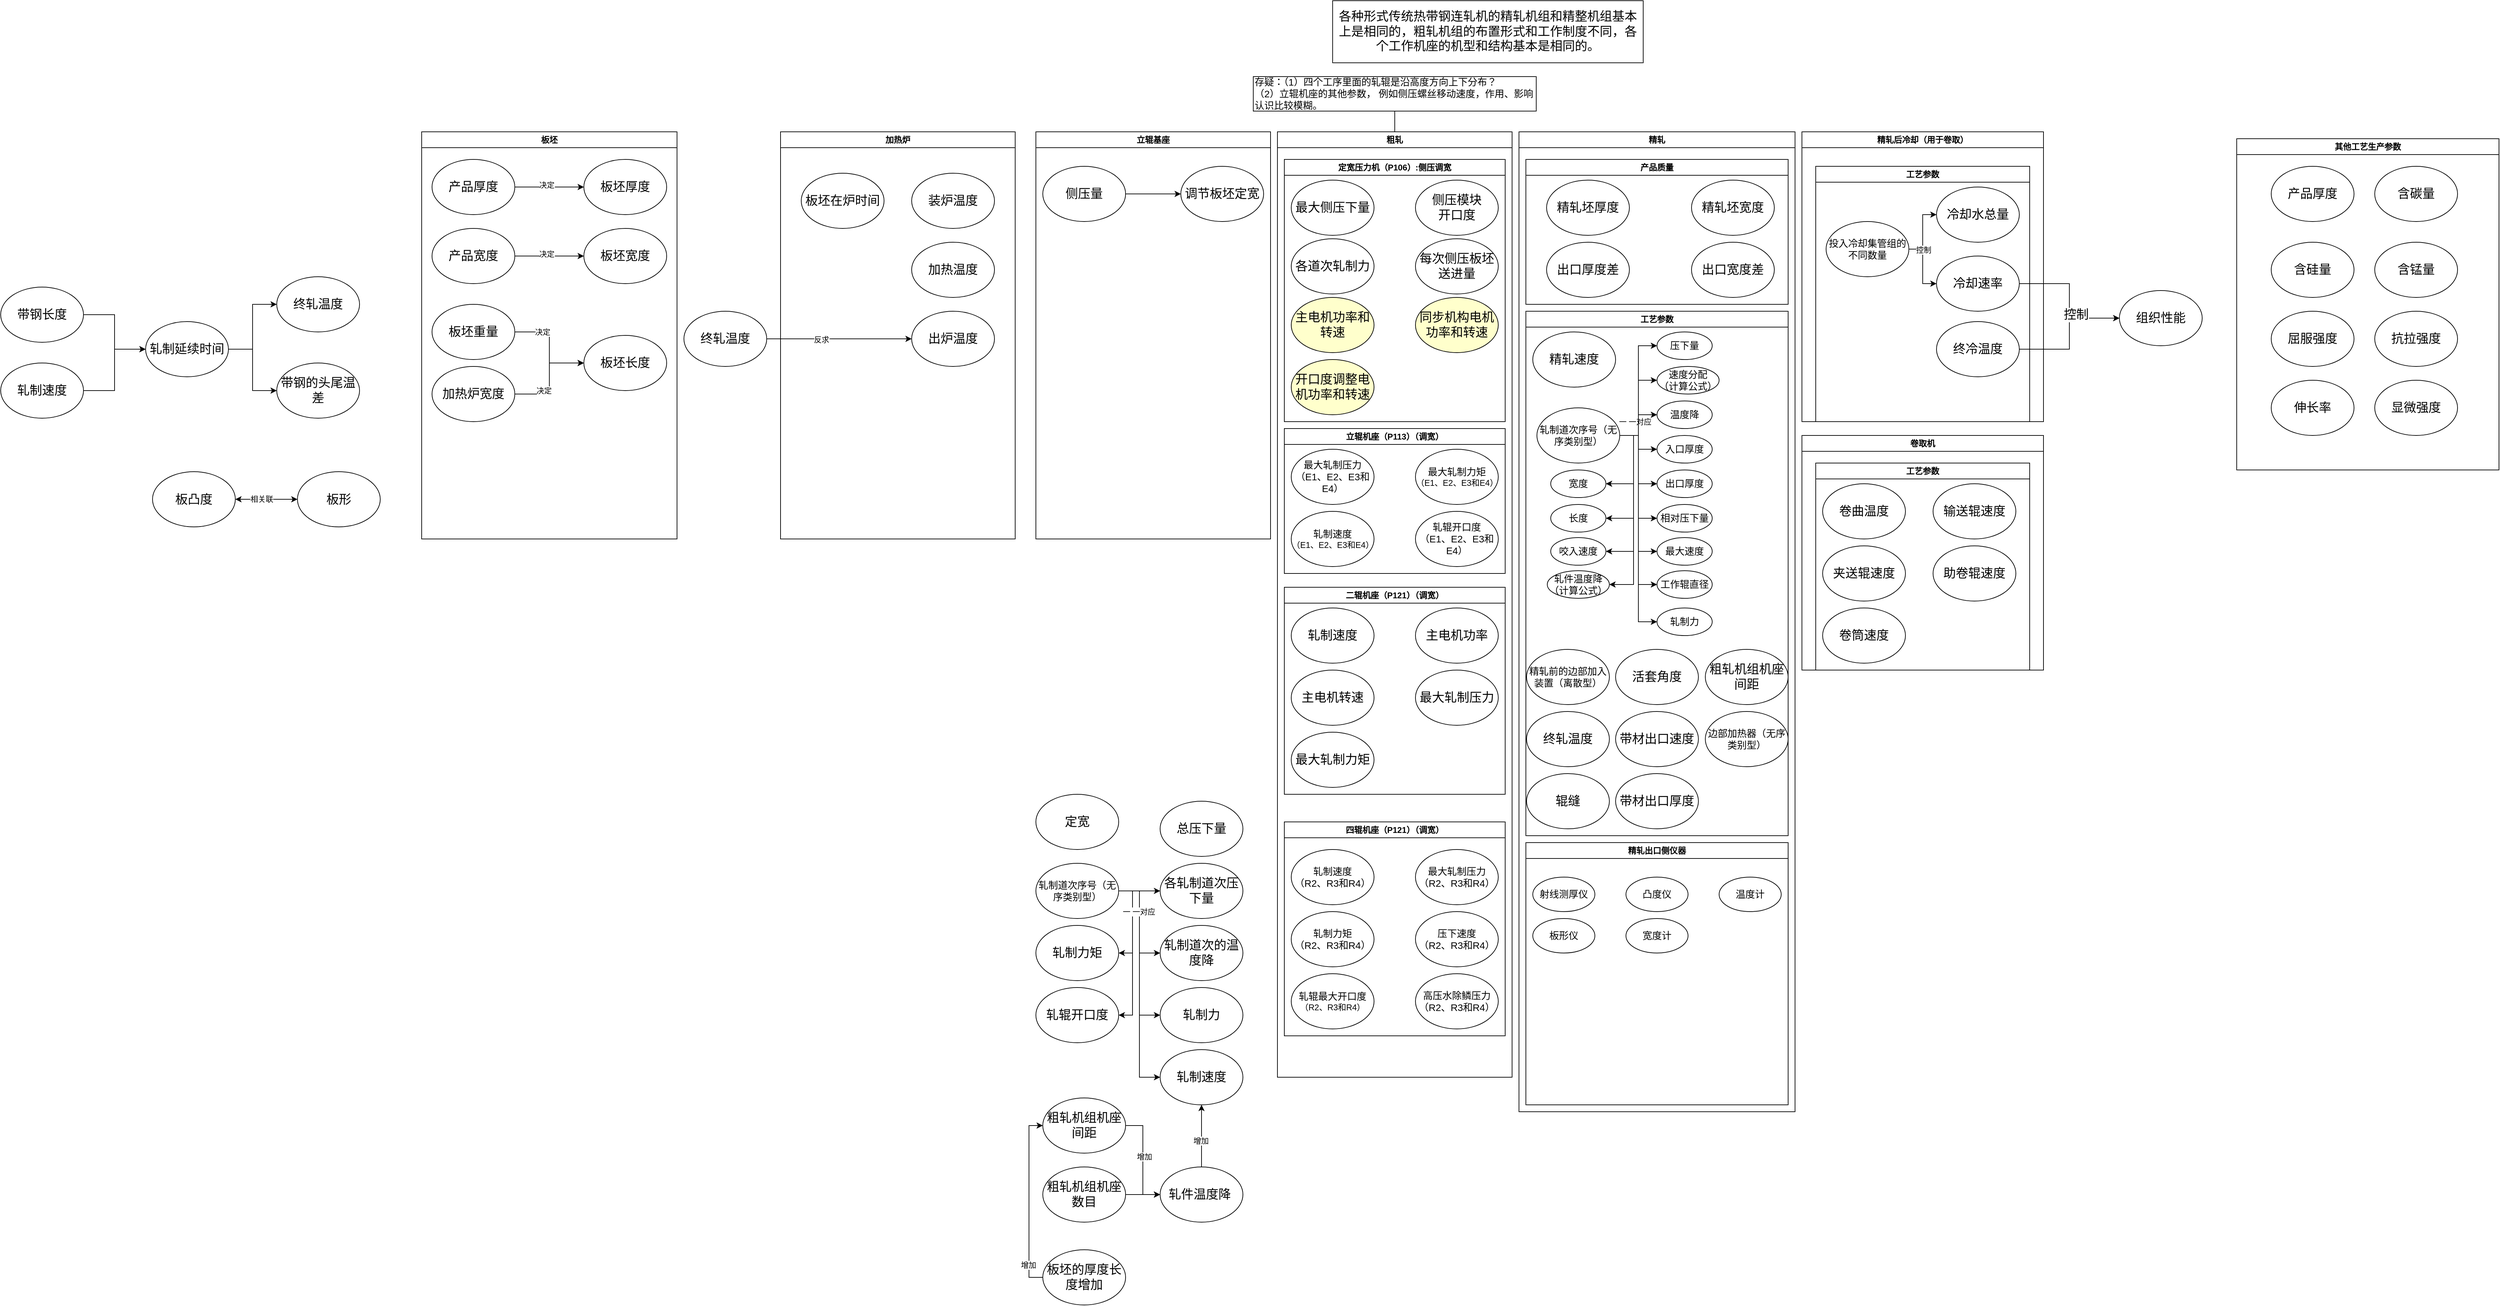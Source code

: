 <mxfile version="21.6.2" type="github">
  <diagram name="Page-1" id="42789a77-a242-8287-6e28-9cd8cfd52e62">
    <mxGraphModel dx="2150" dy="1399" grid="1" gridSize="10" guides="1" tooltips="1" connect="1" arrows="1" fold="1" page="1" pageScale="1" pageWidth="1100" pageHeight="850" background="none" math="0" shadow="0">
      <root>
        <mxCell id="0" />
        <mxCell id="1" parent="0" />
        <mxCell id="tU_RkVk5_5bCf6Fj4NFK-20" style="edgeStyle=orthogonalEdgeStyle;rounded=0;orthogonalLoop=1;jettySize=auto;html=1;exitX=1;exitY=0.5;exitDx=0;exitDy=0;entryX=0;entryY=0.5;entryDx=0;entryDy=0;" parent="1" source="tU_RkVk5_5bCf6Fj4NFK-8" target="tU_RkVk5_5bCf6Fj4NFK-10" edge="1">
          <mxGeometry relative="1" as="geometry" />
        </mxCell>
        <mxCell id="tU_RkVk5_5bCf6Fj4NFK-8" value="&lt;span style=&quot;font-size: 18px;&quot;&gt;带钢长度&lt;/span&gt;" style="ellipse;whiteSpace=wrap;html=1;" parent="1" vertex="1">
          <mxGeometry x="-800" y="335" width="120" height="80" as="geometry" />
        </mxCell>
        <mxCell id="tU_RkVk5_5bCf6Fj4NFK-21" style="edgeStyle=orthogonalEdgeStyle;rounded=0;orthogonalLoop=1;jettySize=auto;html=1;exitX=1;exitY=0.5;exitDx=0;exitDy=0;entryX=0;entryY=0.5;entryDx=0;entryDy=0;" parent="1" source="tU_RkVk5_5bCf6Fj4NFK-9" target="tU_RkVk5_5bCf6Fj4NFK-10" edge="1">
          <mxGeometry relative="1" as="geometry" />
        </mxCell>
        <mxCell id="tU_RkVk5_5bCf6Fj4NFK-9" value="&lt;span style=&quot;font-size: 18px;&quot;&gt;轧制速度&lt;/span&gt;" style="ellipse;whiteSpace=wrap;html=1;" parent="1" vertex="1">
          <mxGeometry x="-800" y="445" width="120" height="80" as="geometry" />
        </mxCell>
        <mxCell id="tU_RkVk5_5bCf6Fj4NFK-22" style="edgeStyle=orthogonalEdgeStyle;rounded=0;orthogonalLoop=1;jettySize=auto;html=1;exitX=1;exitY=0.5;exitDx=0;exitDy=0;entryX=0;entryY=0.5;entryDx=0;entryDy=0;" parent="1" source="tU_RkVk5_5bCf6Fj4NFK-10" target="tU_RkVk5_5bCf6Fj4NFK-12" edge="1">
          <mxGeometry relative="1" as="geometry" />
        </mxCell>
        <mxCell id="tU_RkVk5_5bCf6Fj4NFK-23" style="edgeStyle=orthogonalEdgeStyle;rounded=0;orthogonalLoop=1;jettySize=auto;html=1;exitX=1;exitY=0.5;exitDx=0;exitDy=0;entryX=0;entryY=0.5;entryDx=0;entryDy=0;" parent="1" source="tU_RkVk5_5bCf6Fj4NFK-10" target="tU_RkVk5_5bCf6Fj4NFK-11" edge="1">
          <mxGeometry relative="1" as="geometry" />
        </mxCell>
        <mxCell id="tU_RkVk5_5bCf6Fj4NFK-10" value="&lt;font style=&quot;font-size: 18px;&quot;&gt;轧制延续时间&lt;/font&gt;" style="ellipse;whiteSpace=wrap;html=1;" parent="1" vertex="1">
          <mxGeometry x="-590" y="385" width="120" height="80" as="geometry" />
        </mxCell>
        <mxCell id="tU_RkVk5_5bCf6Fj4NFK-11" value="&lt;font style=&quot;font-size: 18px;&quot;&gt;带钢的头尾温差&lt;/font&gt;" style="ellipse;whiteSpace=wrap;html=1;" parent="1" vertex="1">
          <mxGeometry x="-400" y="445" width="120" height="80" as="geometry" />
        </mxCell>
        <mxCell id="tU_RkVk5_5bCf6Fj4NFK-12" value="&lt;font style=&quot;font-size: 18px;&quot;&gt;终轧温度&lt;/font&gt;" style="ellipse;whiteSpace=wrap;html=1;" parent="1" vertex="1">
          <mxGeometry x="-400" y="320" width="120" height="80" as="geometry" />
        </mxCell>
        <mxCell id="tU_RkVk5_5bCf6Fj4NFK-19" value="加热炉" style="swimlane;whiteSpace=wrap;html=1;startSize=23;" parent="1" vertex="1">
          <mxGeometry x="330" y="110" width="340" height="590" as="geometry" />
        </mxCell>
        <mxCell id="tU_RkVk5_5bCf6Fj4NFK-13" value="&lt;font style=&quot;font-size: 18px;&quot;&gt;装炉温度&lt;/font&gt;" style="ellipse;whiteSpace=wrap;html=1;" parent="tU_RkVk5_5bCf6Fj4NFK-19" vertex="1">
          <mxGeometry x="190" y="60" width="120" height="80" as="geometry" />
        </mxCell>
        <mxCell id="tU_RkVk5_5bCf6Fj4NFK-26" value="&lt;font style=&quot;font-size: 18px;&quot;&gt;出炉温度&lt;/font&gt;" style="ellipse;whiteSpace=wrap;html=1;" parent="tU_RkVk5_5bCf6Fj4NFK-19" vertex="1">
          <mxGeometry x="190" y="260" width="120" height="80" as="geometry" />
        </mxCell>
        <mxCell id="tU_RkVk5_5bCf6Fj4NFK-27" value="&lt;font style=&quot;font-size: 18px;&quot;&gt;板坯在炉时间&lt;/font&gt;" style="ellipse;whiteSpace=wrap;html=1;" parent="tU_RkVk5_5bCf6Fj4NFK-19" vertex="1">
          <mxGeometry x="30" y="60" width="120" height="80" as="geometry" />
        </mxCell>
        <mxCell id="MrxemqDh9cEqvJGh6Go7-1" value="&lt;font style=&quot;font-size: 18px;&quot;&gt;加热温度&lt;/font&gt;" style="ellipse;whiteSpace=wrap;html=1;" parent="tU_RkVk5_5bCf6Fj4NFK-19" vertex="1">
          <mxGeometry x="190" y="160" width="120" height="80" as="geometry" />
        </mxCell>
        <mxCell id="tU_RkVk5_5bCf6Fj4NFK-28" value="粗轧" style="swimlane;whiteSpace=wrap;html=1;startSize=23;" parent="1" vertex="1">
          <mxGeometry x="1050" y="110" width="340" height="1370" as="geometry" />
        </mxCell>
        <mxCell id="E_4XAxl3qm20KjA-JJ0x-14" value="定宽压力机（P106）:侧压调宽" style="swimlane;whiteSpace=wrap;html=1;" parent="tU_RkVk5_5bCf6Fj4NFK-28" vertex="1">
          <mxGeometry x="10" y="40" width="320" height="380" as="geometry" />
        </mxCell>
        <mxCell id="E_4XAxl3qm20KjA-JJ0x-16" value="&lt;font style=&quot;font-size: 18px;&quot;&gt;最大侧压下量&lt;/font&gt;" style="ellipse;whiteSpace=wrap;html=1;" parent="E_4XAxl3qm20KjA-JJ0x-14" vertex="1">
          <mxGeometry x="10" y="30" width="120" height="80" as="geometry" />
        </mxCell>
        <mxCell id="E_4XAxl3qm20KjA-JJ0x-17" value="&lt;font style=&quot;font-size: 18px;&quot;&gt;侧压模块&lt;br&gt;开口度&lt;/font&gt;" style="ellipse;whiteSpace=wrap;html=1;" parent="E_4XAxl3qm20KjA-JJ0x-14" vertex="1">
          <mxGeometry x="190" y="30" width="120" height="80" as="geometry" />
        </mxCell>
        <mxCell id="E_4XAxl3qm20KjA-JJ0x-18" value="&lt;font style=&quot;font-size: 18px;&quot;&gt;各道次轧制力&lt;/font&gt;" style="ellipse;whiteSpace=wrap;html=1;" parent="E_4XAxl3qm20KjA-JJ0x-14" vertex="1">
          <mxGeometry x="10" y="115" width="120" height="80" as="geometry" />
        </mxCell>
        <mxCell id="E_4XAxl3qm20KjA-JJ0x-19" value="&lt;font style=&quot;font-size: 18px;&quot;&gt;每次侧压板坯送进量&lt;/font&gt;" style="ellipse;whiteSpace=wrap;html=1;" parent="E_4XAxl3qm20KjA-JJ0x-14" vertex="1">
          <mxGeometry x="190" y="115" width="120" height="80" as="geometry" />
        </mxCell>
        <mxCell id="E_4XAxl3qm20KjA-JJ0x-20" value="&lt;font style=&quot;font-size: 18px;&quot;&gt;主电机功率和转速&lt;/font&gt;" style="ellipse;whiteSpace=wrap;html=1;fillColor=#FFFFCC;" parent="E_4XAxl3qm20KjA-JJ0x-14" vertex="1">
          <mxGeometry x="10" y="200" width="120" height="80" as="geometry" />
        </mxCell>
        <mxCell id="E_4XAxl3qm20KjA-JJ0x-21" value="&lt;font style=&quot;font-size: 18px;&quot;&gt;同步机构电机&lt;/font&gt;&lt;font style=&quot;font-size: 18px;&quot;&gt;功率和转速&lt;/font&gt;" style="ellipse;whiteSpace=wrap;html=1;fillColor=#FFFFCC;" parent="E_4XAxl3qm20KjA-JJ0x-14" vertex="1">
          <mxGeometry x="190" y="200" width="120" height="80" as="geometry" />
        </mxCell>
        <mxCell id="E_4XAxl3qm20KjA-JJ0x-22" value="&lt;font style=&quot;font-size: 18px;&quot;&gt;开口度调整电机&lt;/font&gt;&lt;font style=&quot;font-size: 18px;&quot;&gt;功率和转速&lt;/font&gt;" style="ellipse;whiteSpace=wrap;html=1;fillColor=#FFFFCC;" parent="E_4XAxl3qm20KjA-JJ0x-14" vertex="1">
          <mxGeometry x="10" y="290" width="120" height="80" as="geometry" />
        </mxCell>
        <mxCell id="2-pt19GpN_BmYCQ5e3oG-1" value="立辊机座（P113）（调宽）" style="swimlane;whiteSpace=wrap;html=1;" vertex="1" parent="tU_RkVk5_5bCf6Fj4NFK-28">
          <mxGeometry x="10" y="430" width="320" height="210" as="geometry" />
        </mxCell>
        <mxCell id="2-pt19GpN_BmYCQ5e3oG-9" value="&lt;font style=&quot;&quot;&gt;&lt;font style=&quot;font-size: 14px;&quot;&gt;最大轧制压力&lt;br&gt;（E1、E2、E3和E4）&lt;/font&gt;&lt;br&gt;&lt;/font&gt;" style="ellipse;whiteSpace=wrap;html=1;" vertex="1" parent="2-pt19GpN_BmYCQ5e3oG-1">
          <mxGeometry x="10" y="30" width="120" height="80" as="geometry" />
        </mxCell>
        <mxCell id="2-pt19GpN_BmYCQ5e3oG-10" value="&lt;font style=&quot;font-size: 14px;&quot;&gt;最大轧制力矩&lt;/font&gt;（E1、E2、E3和E4）" style="ellipse;whiteSpace=wrap;html=1;" vertex="1" parent="2-pt19GpN_BmYCQ5e3oG-1">
          <mxGeometry x="190" y="30" width="120" height="80" as="geometry" />
        </mxCell>
        <mxCell id="2-pt19GpN_BmYCQ5e3oG-11" value="&lt;font style=&quot;font-size: 14px;&quot;&gt;轧制速度&lt;br&gt;&lt;/font&gt;（E1、E2、E3和E4）" style="ellipse;whiteSpace=wrap;html=1;" vertex="1" parent="2-pt19GpN_BmYCQ5e3oG-1">
          <mxGeometry x="10" y="120" width="120" height="80" as="geometry" />
        </mxCell>
        <mxCell id="2-pt19GpN_BmYCQ5e3oG-12" value="&lt;font style=&quot;font-size: 14px;&quot;&gt;轧辊开口度&lt;br&gt;（E1、E2、E3和E4）&lt;br&gt;&lt;/font&gt;" style="ellipse;whiteSpace=wrap;html=1;" vertex="1" parent="2-pt19GpN_BmYCQ5e3oG-1">
          <mxGeometry x="190" y="120" width="120" height="80" as="geometry" />
        </mxCell>
        <mxCell id="2-pt19GpN_BmYCQ5e3oG-23" value="二辊机座（P121）（调宽）" style="swimlane;whiteSpace=wrap;html=1;" vertex="1" parent="tU_RkVk5_5bCf6Fj4NFK-28">
          <mxGeometry x="10" y="660" width="320" height="300" as="geometry" />
        </mxCell>
        <mxCell id="2-pt19GpN_BmYCQ5e3oG-35" value="&lt;font style=&quot;font-size: 18px;&quot;&gt;轧制速度&lt;/font&gt;" style="ellipse;whiteSpace=wrap;html=1;" vertex="1" parent="2-pt19GpN_BmYCQ5e3oG-23">
          <mxGeometry x="10" y="30" width="120" height="80" as="geometry" />
        </mxCell>
        <mxCell id="2-pt19GpN_BmYCQ5e3oG-36" value="&lt;font style=&quot;font-size: 18px;&quot;&gt;主电机功率&lt;/font&gt;" style="ellipse;whiteSpace=wrap;html=1;" vertex="1" parent="2-pt19GpN_BmYCQ5e3oG-23">
          <mxGeometry x="190" y="30" width="120" height="80" as="geometry" />
        </mxCell>
        <mxCell id="2-pt19GpN_BmYCQ5e3oG-37" value="&lt;font style=&quot;font-size: 18px;&quot;&gt;主电机转速&lt;/font&gt;" style="ellipse;whiteSpace=wrap;html=1;" vertex="1" parent="2-pt19GpN_BmYCQ5e3oG-23">
          <mxGeometry x="10" y="120" width="120" height="80" as="geometry" />
        </mxCell>
        <mxCell id="2-pt19GpN_BmYCQ5e3oG-38" value="&lt;font style=&quot;&quot;&gt;&lt;font style=&quot;font-size: 18px;&quot;&gt;最大轧制压力&lt;/font&gt;&lt;br&gt;&lt;/font&gt;" style="ellipse;whiteSpace=wrap;html=1;" vertex="1" parent="2-pt19GpN_BmYCQ5e3oG-23">
          <mxGeometry x="190" y="120" width="120" height="80" as="geometry" />
        </mxCell>
        <mxCell id="2-pt19GpN_BmYCQ5e3oG-39" value="&lt;font style=&quot;&quot;&gt;&lt;font style=&quot;font-size: 18px;&quot;&gt;最大轧制力矩&lt;/font&gt;&lt;br&gt;&lt;/font&gt;" style="ellipse;whiteSpace=wrap;html=1;" vertex="1" parent="2-pt19GpN_BmYCQ5e3oG-23">
          <mxGeometry x="10" y="210" width="120" height="80" as="geometry" />
        </mxCell>
        <mxCell id="2-pt19GpN_BmYCQ5e3oG-28" value="四辊机座（P121）（调宽）" style="swimlane;whiteSpace=wrap;html=1;" vertex="1" parent="tU_RkVk5_5bCf6Fj4NFK-28">
          <mxGeometry x="10" y="1000" width="320" height="310" as="geometry" />
        </mxCell>
        <mxCell id="2-pt19GpN_BmYCQ5e3oG-29" value="&lt;font style=&quot;font-size: 14px;&quot;&gt;轧制速度&lt;br&gt;（R2、R3和R4）&lt;br&gt;&lt;/font&gt;" style="ellipse;whiteSpace=wrap;html=1;" vertex="1" parent="2-pt19GpN_BmYCQ5e3oG-28">
          <mxGeometry x="10" y="40" width="120" height="80" as="geometry" />
        </mxCell>
        <mxCell id="2-pt19GpN_BmYCQ5e3oG-30" value="&lt;font style=&quot;font-size: 14px;&quot;&gt;最大轧制压力&lt;br&gt;（R2、R3和R4）&lt;br&gt;&lt;/font&gt;" style="ellipse;whiteSpace=wrap;html=1;" vertex="1" parent="2-pt19GpN_BmYCQ5e3oG-28">
          <mxGeometry x="190" y="40" width="120" height="80" as="geometry" />
        </mxCell>
        <mxCell id="2-pt19GpN_BmYCQ5e3oG-31" value="&lt;font style=&quot;font-size: 14px;&quot;&gt;轧制力矩&lt;br&gt;（R2、R3和R4）&lt;br&gt;&lt;/font&gt;" style="ellipse;whiteSpace=wrap;html=1;" vertex="1" parent="2-pt19GpN_BmYCQ5e3oG-28">
          <mxGeometry x="10" y="130" width="120" height="80" as="geometry" />
        </mxCell>
        <mxCell id="2-pt19GpN_BmYCQ5e3oG-32" value="&lt;font style=&quot;font-size: 14px;&quot;&gt;压下速度&lt;br&gt;（R2、R3和R4）&lt;br&gt;&lt;/font&gt;" style="ellipse;whiteSpace=wrap;html=1;" vertex="1" parent="2-pt19GpN_BmYCQ5e3oG-28">
          <mxGeometry x="190" y="130" width="120" height="80" as="geometry" />
        </mxCell>
        <mxCell id="2-pt19GpN_BmYCQ5e3oG-33" value="&lt;font style=&quot;font-size: 14px;&quot;&gt;轧辊最大开口度&lt;/font&gt;（R2、R3和R4）" style="ellipse;whiteSpace=wrap;html=1;" vertex="1" parent="2-pt19GpN_BmYCQ5e3oG-28">
          <mxGeometry x="10" y="220" width="120" height="80" as="geometry" />
        </mxCell>
        <mxCell id="2-pt19GpN_BmYCQ5e3oG-34" value="&lt;font style=&quot;font-size: 14px;&quot;&gt;高压水除鳞压力（R2、R3和R4）&lt;/font&gt;" style="ellipse;whiteSpace=wrap;html=1;" vertex="1" parent="2-pt19GpN_BmYCQ5e3oG-28">
          <mxGeometry x="190" y="220" width="120" height="80" as="geometry" />
        </mxCell>
        <mxCell id="MrxemqDh9cEqvJGh6Go7-9" value="精轧" style="swimlane;whiteSpace=wrap;html=1;startSize=23;" parent="1" vertex="1">
          <mxGeometry x="1400" y="110" width="400" height="1420" as="geometry" />
        </mxCell>
        <mxCell id="MrxemqDh9cEqvJGh6Go7-37" value="精轧出口侧仪器" style="swimlane;whiteSpace=wrap;html=1;" parent="MrxemqDh9cEqvJGh6Go7-9" vertex="1">
          <mxGeometry x="10" y="1030" width="380" height="380" as="geometry" />
        </mxCell>
        <mxCell id="MrxemqDh9cEqvJGh6Go7-38" value="&lt;font style=&quot;font-size: 14px;&quot;&gt;射线测厚仪&lt;/font&gt;" style="ellipse;whiteSpace=wrap;html=1;" parent="MrxemqDh9cEqvJGh6Go7-37" vertex="1">
          <mxGeometry x="10" y="50" width="90" height="50" as="geometry" />
        </mxCell>
        <mxCell id="MrxemqDh9cEqvJGh6Go7-51" value="&lt;font style=&quot;font-size: 14px;&quot;&gt;凸度仪&lt;/font&gt;" style="ellipse;whiteSpace=wrap;html=1;" parent="MrxemqDh9cEqvJGh6Go7-37" vertex="1">
          <mxGeometry x="145" y="50" width="90" height="50" as="geometry" />
        </mxCell>
        <mxCell id="MrxemqDh9cEqvJGh6Go7-52" value="&lt;font style=&quot;font-size: 14px;&quot;&gt;板形仪&lt;/font&gt;" style="ellipse;whiteSpace=wrap;html=1;" parent="MrxemqDh9cEqvJGh6Go7-37" vertex="1">
          <mxGeometry x="10" y="110" width="90" height="50" as="geometry" />
        </mxCell>
        <mxCell id="MrxemqDh9cEqvJGh6Go7-53" value="&lt;font style=&quot;font-size: 14px;&quot;&gt;宽度计&lt;/font&gt;" style="ellipse;whiteSpace=wrap;html=1;" parent="MrxemqDh9cEqvJGh6Go7-37" vertex="1">
          <mxGeometry x="145" y="110" width="90" height="50" as="geometry" />
        </mxCell>
        <mxCell id="MrxemqDh9cEqvJGh6Go7-54" value="&lt;font style=&quot;font-size: 14px;&quot;&gt;温度计&lt;/font&gt;" style="ellipse;whiteSpace=wrap;html=1;" parent="MrxemqDh9cEqvJGh6Go7-37" vertex="1">
          <mxGeometry x="280" y="50" width="90" height="50" as="geometry" />
        </mxCell>
        <mxCell id="MrxemqDh9cEqvJGh6Go7-56" value="产品质量" style="swimlane;whiteSpace=wrap;html=1;" parent="MrxemqDh9cEqvJGh6Go7-9" vertex="1">
          <mxGeometry x="10" y="40" width="380" height="210" as="geometry" />
        </mxCell>
        <mxCell id="MrxemqDh9cEqvJGh6Go7-14" value="&lt;span style=&quot;font-size: 18px;&quot;&gt;精轧坯厚度&lt;/span&gt;" style="ellipse;whiteSpace=wrap;html=1;" parent="MrxemqDh9cEqvJGh6Go7-56" vertex="1">
          <mxGeometry x="30" y="30" width="120" height="80" as="geometry" />
        </mxCell>
        <mxCell id="MrxemqDh9cEqvJGh6Go7-114" value="&lt;font style=&quot;font-size: 18px;&quot;&gt;精轧坯宽度&lt;/font&gt;" style="ellipse;whiteSpace=wrap;html=1;" parent="MrxemqDh9cEqvJGh6Go7-56" vertex="1">
          <mxGeometry x="240" y="30" width="120" height="80" as="geometry" />
        </mxCell>
        <mxCell id="x8T7WH77F0d3Egp_9vnh-63" value="&lt;span style=&quot;font-size: 18px;&quot;&gt;出口厚度差&lt;/span&gt;" style="ellipse;whiteSpace=wrap;html=1;" parent="MrxemqDh9cEqvJGh6Go7-56" vertex="1">
          <mxGeometry x="30" y="120" width="120" height="80" as="geometry" />
        </mxCell>
        <mxCell id="x8T7WH77F0d3Egp_9vnh-64" value="&lt;span style=&quot;font-size: 18px;&quot;&gt;出口宽度差&lt;/span&gt;" style="ellipse;whiteSpace=wrap;html=1;" parent="MrxemqDh9cEqvJGh6Go7-56" vertex="1">
          <mxGeometry x="240" y="120" width="120" height="80" as="geometry" />
        </mxCell>
        <mxCell id="MrxemqDh9cEqvJGh6Go7-57" value="工艺参数" style="swimlane;whiteSpace=wrap;html=1;" parent="MrxemqDh9cEqvJGh6Go7-9" vertex="1">
          <mxGeometry x="10" y="260" width="380" height="760" as="geometry" />
        </mxCell>
        <mxCell id="MrxemqDh9cEqvJGh6Go7-10" value="&lt;span style=&quot;font-size: 18px;&quot;&gt;精轧速度&lt;/span&gt;" style="ellipse;whiteSpace=wrap;html=1;" parent="MrxemqDh9cEqvJGh6Go7-57" vertex="1">
          <mxGeometry x="10" y="30" width="120" height="80" as="geometry" />
        </mxCell>
        <mxCell id="MrxemqDh9cEqvJGh6Go7-12" value="&lt;font style=&quot;font-size: 14px;&quot;&gt;压下量&lt;/font&gt;" style="ellipse;whiteSpace=wrap;html=1;" parent="MrxemqDh9cEqvJGh6Go7-57" vertex="1">
          <mxGeometry x="190" y="30" width="80" height="40" as="geometry" />
        </mxCell>
        <mxCell id="MrxemqDh9cEqvJGh6Go7-13" value="&lt;font style=&quot;font-size: 18px;&quot;&gt;粗轧机组机座间距&lt;/font&gt;" style="ellipse;whiteSpace=wrap;html=1;" parent="MrxemqDh9cEqvJGh6Go7-57" vertex="1">
          <mxGeometry x="260" y="490" width="120" height="80" as="geometry" />
        </mxCell>
        <mxCell id="MrxemqDh9cEqvJGh6Go7-86" style="edgeStyle=orthogonalEdgeStyle;rounded=0;orthogonalLoop=1;jettySize=auto;html=1;exitX=1;exitY=0.5;exitDx=0;exitDy=0;entryX=0;entryY=0.5;entryDx=0;entryDy=0;" parent="MrxemqDh9cEqvJGh6Go7-57" source="MrxemqDh9cEqvJGh6Go7-11" target="MrxemqDh9cEqvJGh6Go7-84" edge="1">
          <mxGeometry relative="1" as="geometry" />
        </mxCell>
        <mxCell id="MrxemqDh9cEqvJGh6Go7-89" value="一 一对应" style="edgeLabel;html=1;align=center;verticalAlign=middle;resizable=0;points=[];" parent="MrxemqDh9cEqvJGh6Go7-86" vertex="1" connectable="0">
          <mxGeometry x="0.2" y="-1" relative="1" as="geometry">
            <mxPoint x="-6" y="33" as="offset" />
          </mxGeometry>
        </mxCell>
        <mxCell id="MrxemqDh9cEqvJGh6Go7-87" style="edgeStyle=orthogonalEdgeStyle;rounded=0;orthogonalLoop=1;jettySize=auto;html=1;exitX=1;exitY=0.5;exitDx=0;exitDy=0;entryX=0;entryY=0.5;entryDx=0;entryDy=0;" parent="MrxemqDh9cEqvJGh6Go7-57" source="MrxemqDh9cEqvJGh6Go7-11" target="MrxemqDh9cEqvJGh6Go7-12" edge="1">
          <mxGeometry relative="1" as="geometry" />
        </mxCell>
        <mxCell id="MrxemqDh9cEqvJGh6Go7-88" style="edgeStyle=orthogonalEdgeStyle;rounded=0;orthogonalLoop=1;jettySize=auto;html=1;exitX=1;exitY=0.5;exitDx=0;exitDy=0;entryX=0;entryY=0.5;entryDx=0;entryDy=0;" parent="MrxemqDh9cEqvJGh6Go7-57" source="MrxemqDh9cEqvJGh6Go7-11" target="MrxemqDh9cEqvJGh6Go7-85" edge="1">
          <mxGeometry relative="1" as="geometry" />
        </mxCell>
        <mxCell id="MrxemqDh9cEqvJGh6Go7-94" style="edgeStyle=orthogonalEdgeStyle;rounded=0;orthogonalLoop=1;jettySize=auto;html=1;exitX=1;exitY=0.5;exitDx=0;exitDy=0;entryX=0;entryY=0.5;entryDx=0;entryDy=0;" parent="MrxemqDh9cEqvJGh6Go7-57" source="MrxemqDh9cEqvJGh6Go7-11" target="MrxemqDh9cEqvJGh6Go7-93" edge="1">
          <mxGeometry relative="1" as="geometry" />
        </mxCell>
        <mxCell id="MrxemqDh9cEqvJGh6Go7-95" style="edgeStyle=orthogonalEdgeStyle;rounded=0;orthogonalLoop=1;jettySize=auto;html=1;exitX=1;exitY=0.5;exitDx=0;exitDy=0;entryX=0;entryY=0.5;entryDx=0;entryDy=0;" parent="MrxemqDh9cEqvJGh6Go7-57" source="MrxemqDh9cEqvJGh6Go7-11" target="MrxemqDh9cEqvJGh6Go7-92" edge="1">
          <mxGeometry relative="1" as="geometry" />
        </mxCell>
        <mxCell id="MrxemqDh9cEqvJGh6Go7-97" style="edgeStyle=orthogonalEdgeStyle;rounded=0;orthogonalLoop=1;jettySize=auto;html=1;exitX=1;exitY=0.5;exitDx=0;exitDy=0;entryX=0;entryY=0.5;entryDx=0;entryDy=0;" parent="MrxemqDh9cEqvJGh6Go7-57" source="MrxemqDh9cEqvJGh6Go7-11" target="MrxemqDh9cEqvJGh6Go7-96" edge="1">
          <mxGeometry relative="1" as="geometry" />
        </mxCell>
        <mxCell id="MrxemqDh9cEqvJGh6Go7-106" style="edgeStyle=orthogonalEdgeStyle;rounded=0;orthogonalLoop=1;jettySize=auto;html=1;exitX=1;exitY=0.5;exitDx=0;exitDy=0;entryX=1;entryY=0.5;entryDx=0;entryDy=0;" parent="MrxemqDh9cEqvJGh6Go7-57" source="MrxemqDh9cEqvJGh6Go7-11" target="MrxemqDh9cEqvJGh6Go7-98" edge="1">
          <mxGeometry relative="1" as="geometry" />
        </mxCell>
        <mxCell id="MrxemqDh9cEqvJGh6Go7-107" style="edgeStyle=orthogonalEdgeStyle;rounded=0;orthogonalLoop=1;jettySize=auto;html=1;exitX=1;exitY=0.5;exitDx=0;exitDy=0;entryX=0;entryY=0.5;entryDx=0;entryDy=0;" parent="MrxemqDh9cEqvJGh6Go7-57" source="MrxemqDh9cEqvJGh6Go7-11" target="MrxemqDh9cEqvJGh6Go7-103" edge="1">
          <mxGeometry relative="1" as="geometry" />
        </mxCell>
        <mxCell id="MrxemqDh9cEqvJGh6Go7-108" style="edgeStyle=orthogonalEdgeStyle;rounded=0;orthogonalLoop=1;jettySize=auto;html=1;exitX=1;exitY=0.5;exitDx=0;exitDy=0;entryX=0;entryY=0.5;entryDx=0;entryDy=0;" parent="MrxemqDh9cEqvJGh6Go7-57" source="MrxemqDh9cEqvJGh6Go7-11" target="MrxemqDh9cEqvJGh6Go7-104" edge="1">
          <mxGeometry relative="1" as="geometry" />
        </mxCell>
        <mxCell id="MrxemqDh9cEqvJGh6Go7-109" style="edgeStyle=orthogonalEdgeStyle;rounded=0;orthogonalLoop=1;jettySize=auto;html=1;exitX=1;exitY=0.5;exitDx=0;exitDy=0;entryX=1;entryY=0.5;entryDx=0;entryDy=0;" parent="MrxemqDh9cEqvJGh6Go7-57" source="MrxemqDh9cEqvJGh6Go7-11" target="MrxemqDh9cEqvJGh6Go7-101" edge="1">
          <mxGeometry relative="1" as="geometry" />
        </mxCell>
        <mxCell id="MrxemqDh9cEqvJGh6Go7-110" style="edgeStyle=orthogonalEdgeStyle;rounded=0;orthogonalLoop=1;jettySize=auto;html=1;exitX=1;exitY=0.5;exitDx=0;exitDy=0;entryX=1;entryY=0.5;entryDx=0;entryDy=0;" parent="MrxemqDh9cEqvJGh6Go7-57" source="MrxemqDh9cEqvJGh6Go7-11" target="MrxemqDh9cEqvJGh6Go7-102" edge="1">
          <mxGeometry relative="1" as="geometry" />
        </mxCell>
        <mxCell id="MrxemqDh9cEqvJGh6Go7-112" style="edgeStyle=orthogonalEdgeStyle;rounded=0;orthogonalLoop=1;jettySize=auto;html=1;exitX=1;exitY=0.5;exitDx=0;exitDy=0;entryX=1;entryY=0.5;entryDx=0;entryDy=0;" parent="MrxemqDh9cEqvJGh6Go7-57" source="MrxemqDh9cEqvJGh6Go7-11" target="MrxemqDh9cEqvJGh6Go7-111" edge="1">
          <mxGeometry relative="1" as="geometry" />
        </mxCell>
        <mxCell id="x8T7WH77F0d3Egp_9vnh-68" style="edgeStyle=orthogonalEdgeStyle;rounded=0;orthogonalLoop=1;jettySize=auto;html=1;exitX=1;exitY=0.5;exitDx=0;exitDy=0;entryX=0;entryY=0.5;entryDx=0;entryDy=0;" parent="MrxemqDh9cEqvJGh6Go7-57" source="MrxemqDh9cEqvJGh6Go7-11" target="x8T7WH77F0d3Egp_9vnh-67" edge="1">
          <mxGeometry relative="1" as="geometry" />
        </mxCell>
        <mxCell id="MrxemqDh9cEqvJGh6Go7-11" value="&lt;font style=&quot;font-size: 14px;&quot;&gt;轧制道次序号（无序类别型）&lt;/font&gt;" style="ellipse;whiteSpace=wrap;html=1;" parent="MrxemqDh9cEqvJGh6Go7-57" vertex="1">
          <mxGeometry x="16" y="140" width="120" height="80" as="geometry" />
        </mxCell>
        <mxCell id="MrxemqDh9cEqvJGh6Go7-17" value="&lt;font style=&quot;font-size: 14px;&quot;&gt;精轧前的边部加入装置（离散型）&lt;/font&gt;" style="ellipse;whiteSpace=wrap;html=1;" parent="MrxemqDh9cEqvJGh6Go7-57" vertex="1">
          <mxGeometry x="1" y="490" width="120" height="80" as="geometry" />
        </mxCell>
        <mxCell id="MrxemqDh9cEqvJGh6Go7-24" value="&lt;font style=&quot;font-size: 14px;&quot;&gt;边部加热器（无序类别型）&lt;/font&gt;" style="ellipse;whiteSpace=wrap;html=1;" parent="MrxemqDh9cEqvJGh6Go7-57" vertex="1">
          <mxGeometry x="260" y="580" width="120" height="80" as="geometry" />
        </mxCell>
        <mxCell id="MrxemqDh9cEqvJGh6Go7-34" value="&lt;font style=&quot;font-size: 18px;&quot;&gt;终轧温度&lt;/font&gt;" style="ellipse;whiteSpace=wrap;html=1;" parent="MrxemqDh9cEqvJGh6Go7-57" vertex="1">
          <mxGeometry x="1" y="580" width="120" height="80" as="geometry" />
        </mxCell>
        <mxCell id="MrxemqDh9cEqvJGh6Go7-84" value="&lt;font style=&quot;font-size: 14px;&quot;&gt;速度分配&lt;br&gt;（计算公式）&lt;/font&gt;" style="ellipse;whiteSpace=wrap;html=1;" parent="MrxemqDh9cEqvJGh6Go7-57" vertex="1">
          <mxGeometry x="190" y="80" width="90" height="40" as="geometry" />
        </mxCell>
        <mxCell id="MrxemqDh9cEqvJGh6Go7-85" value="&lt;font style=&quot;font-size: 14px;&quot;&gt;温度降&lt;/font&gt;" style="ellipse;whiteSpace=wrap;html=1;" parent="MrxemqDh9cEqvJGh6Go7-57" vertex="1">
          <mxGeometry x="190" y="130" width="80" height="40" as="geometry" />
        </mxCell>
        <mxCell id="MrxemqDh9cEqvJGh6Go7-90" value="&lt;font style=&quot;font-size: 18px;&quot;&gt;带材出口速度&lt;/font&gt;" style="ellipse;whiteSpace=wrap;html=1;" parent="MrxemqDh9cEqvJGh6Go7-57" vertex="1">
          <mxGeometry x="130" y="580" width="120" height="80" as="geometry" />
        </mxCell>
        <mxCell id="MrxemqDh9cEqvJGh6Go7-91" value="&lt;font style=&quot;font-size: 18px;&quot;&gt;带材出口厚度&lt;/font&gt;" style="ellipse;whiteSpace=wrap;html=1;" parent="MrxemqDh9cEqvJGh6Go7-57" vertex="1">
          <mxGeometry x="130" y="670" width="120" height="80" as="geometry" />
        </mxCell>
        <mxCell id="MrxemqDh9cEqvJGh6Go7-92" value="&lt;font style=&quot;font-size: 14px;&quot;&gt;入口厚度&lt;/font&gt;" style="ellipse;whiteSpace=wrap;html=1;" parent="MrxemqDh9cEqvJGh6Go7-57" vertex="1">
          <mxGeometry x="190" y="180" width="80" height="40" as="geometry" />
        </mxCell>
        <mxCell id="MrxemqDh9cEqvJGh6Go7-93" value="&lt;font style=&quot;font-size: 14px;&quot;&gt;出口厚度&lt;/font&gt;" style="ellipse;whiteSpace=wrap;html=1;" parent="MrxemqDh9cEqvJGh6Go7-57" vertex="1">
          <mxGeometry x="190" y="230" width="80" height="40" as="geometry" />
        </mxCell>
        <mxCell id="MrxemqDh9cEqvJGh6Go7-96" value="&lt;font style=&quot;font-size: 14px;&quot;&gt;相对压下量&lt;/font&gt;" style="ellipse;whiteSpace=wrap;html=1;" parent="MrxemqDh9cEqvJGh6Go7-57" vertex="1">
          <mxGeometry x="190" y="280" width="80" height="40" as="geometry" />
        </mxCell>
        <mxCell id="MrxemqDh9cEqvJGh6Go7-98" value="&lt;font style=&quot;font-size: 14px;&quot;&gt;宽度&lt;/font&gt;" style="ellipse;whiteSpace=wrap;html=1;" parent="MrxemqDh9cEqvJGh6Go7-57" vertex="1">
          <mxGeometry x="36" y="230" width="80" height="40" as="geometry" />
        </mxCell>
        <mxCell id="MrxemqDh9cEqvJGh6Go7-101" value="&lt;font style=&quot;font-size: 14px;&quot;&gt;长度&lt;/font&gt;" style="ellipse;whiteSpace=wrap;html=1;" parent="MrxemqDh9cEqvJGh6Go7-57" vertex="1">
          <mxGeometry x="36" y="280" width="80" height="40" as="geometry" />
        </mxCell>
        <mxCell id="MrxemqDh9cEqvJGh6Go7-102" value="&lt;span style=&quot;font-size: 14px;&quot;&gt;咬入速度&lt;/span&gt;" style="ellipse;whiteSpace=wrap;html=1;" parent="MrxemqDh9cEqvJGh6Go7-57" vertex="1">
          <mxGeometry x="36" y="328" width="80" height="40" as="geometry" />
        </mxCell>
        <mxCell id="MrxemqDh9cEqvJGh6Go7-103" value="&lt;span style=&quot;font-size: 14px;&quot;&gt;最大速度&lt;/span&gt;" style="ellipse;whiteSpace=wrap;html=1;" parent="MrxemqDh9cEqvJGh6Go7-57" vertex="1">
          <mxGeometry x="190" y="328" width="80" height="40" as="geometry" />
        </mxCell>
        <mxCell id="MrxemqDh9cEqvJGh6Go7-104" value="&lt;span style=&quot;font-size: 14px;&quot;&gt;工作辊直径&lt;/span&gt;" style="ellipse;whiteSpace=wrap;html=1;" parent="MrxemqDh9cEqvJGh6Go7-57" vertex="1">
          <mxGeometry x="190" y="376" width="80" height="40" as="geometry" />
        </mxCell>
        <mxCell id="MrxemqDh9cEqvJGh6Go7-111" value="&lt;font style=&quot;font-size: 14px;&quot;&gt;轧件温度降&lt;br&gt;（计算公式）&lt;/font&gt;" style="ellipse;whiteSpace=wrap;html=1;" parent="MrxemqDh9cEqvJGh6Go7-57" vertex="1">
          <mxGeometry x="31" y="376" width="90" height="40" as="geometry" />
        </mxCell>
        <mxCell id="x8T7WH77F0d3Egp_9vnh-66" value="&lt;font style=&quot;font-size: 18px;&quot;&gt;辊缝&lt;/font&gt;" style="ellipse;whiteSpace=wrap;html=1;" parent="MrxemqDh9cEqvJGh6Go7-57" vertex="1">
          <mxGeometry x="1" y="670" width="120" height="80" as="geometry" />
        </mxCell>
        <mxCell id="x8T7WH77F0d3Egp_9vnh-67" value="&lt;span style=&quot;font-size: 14px;&quot;&gt;轧制力&lt;/span&gt;" style="ellipse;whiteSpace=wrap;html=1;" parent="MrxemqDh9cEqvJGh6Go7-57" vertex="1">
          <mxGeometry x="190" y="430" width="80" height="40" as="geometry" />
        </mxCell>
        <mxCell id="x8T7WH77F0d3Egp_9vnh-69" value="&lt;font style=&quot;font-size: 18px;&quot;&gt;活套角度&lt;/font&gt;" style="ellipse;whiteSpace=wrap;html=1;" parent="MrxemqDh9cEqvJGh6Go7-57" vertex="1">
          <mxGeometry x="130" y="490" width="120" height="80" as="geometry" />
        </mxCell>
        <mxCell id="MrxemqDh9cEqvJGh6Go7-18" value="&lt;font style=&quot;font-size: 18px;&quot;&gt;板凸度&lt;/font&gt;" style="ellipse;whiteSpace=wrap;html=1;" parent="1" vertex="1">
          <mxGeometry x="-580" y="602.5" width="120" height="80" as="geometry" />
        </mxCell>
        <mxCell id="MrxemqDh9cEqvJGh6Go7-19" value="&lt;font style=&quot;font-size: 18px;&quot;&gt;板形&lt;/font&gt;" style="ellipse;whiteSpace=wrap;html=1;" parent="1" vertex="1">
          <mxGeometry x="-370" y="602.5" width="120" height="80" as="geometry" />
        </mxCell>
        <mxCell id="MrxemqDh9cEqvJGh6Go7-20" value="" style="endArrow=classic;startArrow=classic;html=1;rounded=0;entryX=0;entryY=0.5;entryDx=0;entryDy=0;exitX=1;exitY=0.5;exitDx=0;exitDy=0;" parent="1" source="MrxemqDh9cEqvJGh6Go7-18" target="MrxemqDh9cEqvJGh6Go7-19" edge="1">
          <mxGeometry width="50" height="50" relative="1" as="geometry">
            <mxPoint x="-380" y="612.5" as="sourcePoint" />
            <mxPoint x="-330" y="562.5" as="targetPoint" />
          </mxGeometry>
        </mxCell>
        <mxCell id="MrxemqDh9cEqvJGh6Go7-21" value="相关联" style="edgeLabel;html=1;align=center;verticalAlign=middle;resizable=0;points=[];" parent="MrxemqDh9cEqvJGh6Go7-20" vertex="1" connectable="0">
          <mxGeometry x="-0.16" y="1" relative="1" as="geometry">
            <mxPoint as="offset" />
          </mxGeometry>
        </mxCell>
        <mxCell id="MrxemqDh9cEqvJGh6Go7-55" value="精轧后冷却（用于卷取）" style="swimlane;whiteSpace=wrap;html=1;" parent="1" vertex="1">
          <mxGeometry x="1810" y="110" width="350" height="420" as="geometry" />
        </mxCell>
        <mxCell id="MrxemqDh9cEqvJGh6Go7-59" value="工艺参数" style="swimlane;whiteSpace=wrap;html=1;direction=east;" parent="MrxemqDh9cEqvJGh6Go7-55" vertex="1">
          <mxGeometry x="20" y="50" width="310" height="370" as="geometry" />
        </mxCell>
        <mxCell id="MrxemqDh9cEqvJGh6Go7-61" value="&lt;span style=&quot;font-size: 18px;&quot;&gt;冷却水总量&lt;/span&gt;" style="ellipse;whiteSpace=wrap;html=1;" parent="MrxemqDh9cEqvJGh6Go7-59" vertex="1">
          <mxGeometry x="175" y="30" width="120" height="80" as="geometry" />
        </mxCell>
        <mxCell id="MrxemqDh9cEqvJGh6Go7-63" value="&lt;font style=&quot;font-size: 18px;&quot;&gt;冷却速率&lt;/font&gt;" style="ellipse;whiteSpace=wrap;html=1;" parent="MrxemqDh9cEqvJGh6Go7-59" vertex="1">
          <mxGeometry x="175" y="130" width="120" height="80" as="geometry" />
        </mxCell>
        <mxCell id="MrxemqDh9cEqvJGh6Go7-67" style="edgeStyle=orthogonalEdgeStyle;rounded=0;orthogonalLoop=1;jettySize=auto;html=1;exitX=1;exitY=0.5;exitDx=0;exitDy=0;entryX=0;entryY=0.5;entryDx=0;entryDy=0;" parent="MrxemqDh9cEqvJGh6Go7-59" source="MrxemqDh9cEqvJGh6Go7-64" target="MrxemqDh9cEqvJGh6Go7-61" edge="1">
          <mxGeometry relative="1" as="geometry" />
        </mxCell>
        <mxCell id="MrxemqDh9cEqvJGh6Go7-68" style="edgeStyle=orthogonalEdgeStyle;rounded=0;orthogonalLoop=1;jettySize=auto;html=1;exitX=1;exitY=0.5;exitDx=0;exitDy=0;entryX=0;entryY=0.5;entryDx=0;entryDy=0;" parent="MrxemqDh9cEqvJGh6Go7-59" source="MrxemqDh9cEqvJGh6Go7-64" target="MrxemqDh9cEqvJGh6Go7-63" edge="1">
          <mxGeometry relative="1" as="geometry" />
        </mxCell>
        <mxCell id="MrxemqDh9cEqvJGh6Go7-69" value="控制" style="edgeLabel;html=1;align=center;verticalAlign=middle;resizable=0;points=[];" parent="MrxemqDh9cEqvJGh6Go7-68" vertex="1" connectable="0">
          <mxGeometry x="-0.538" y="1" relative="1" as="geometry">
            <mxPoint as="offset" />
          </mxGeometry>
        </mxCell>
        <mxCell id="MrxemqDh9cEqvJGh6Go7-64" value="&lt;font style=&quot;font-size: 14px;&quot;&gt;投入冷却集管组的不同数量&lt;/font&gt;" style="ellipse;whiteSpace=wrap;html=1;" parent="MrxemqDh9cEqvJGh6Go7-59" vertex="1">
          <mxGeometry x="15" y="80" width="120" height="80" as="geometry" />
        </mxCell>
        <mxCell id="x8T7WH77F0d3Egp_9vnh-39" value="&lt;span style=&quot;font-size: 18px;&quot;&gt;终冷温度&lt;/span&gt;" style="ellipse;whiteSpace=wrap;html=1;" parent="MrxemqDh9cEqvJGh6Go7-59" vertex="1">
          <mxGeometry x="175" y="225" width="120" height="80" as="geometry" />
        </mxCell>
        <mxCell id="MrxemqDh9cEqvJGh6Go7-71" value="卷取机" style="swimlane;whiteSpace=wrap;html=1;" parent="1" vertex="1">
          <mxGeometry x="1810" y="550" width="350" height="340" as="geometry" />
        </mxCell>
        <mxCell id="MrxemqDh9cEqvJGh6Go7-72" value="工艺参数" style="swimlane;whiteSpace=wrap;html=1;direction=east;" parent="MrxemqDh9cEqvJGh6Go7-71" vertex="1">
          <mxGeometry x="20" y="40" width="310" height="300" as="geometry" />
        </mxCell>
        <mxCell id="MrxemqDh9cEqvJGh6Go7-60" value="&lt;span style=&quot;font-size: 18px;&quot;&gt;卷曲温度&lt;/span&gt;" style="ellipse;whiteSpace=wrap;html=1;" parent="MrxemqDh9cEqvJGh6Go7-72" vertex="1">
          <mxGeometry x="10" y="30" width="120" height="80" as="geometry" />
        </mxCell>
        <mxCell id="2-pt19GpN_BmYCQ5e3oG-40" value="&lt;span style=&quot;font-size: 18px;&quot;&gt;输送辊速度&lt;/span&gt;" style="ellipse;whiteSpace=wrap;html=1;" vertex="1" parent="MrxemqDh9cEqvJGh6Go7-72">
          <mxGeometry x="170" y="30" width="120" height="80" as="geometry" />
        </mxCell>
        <mxCell id="2-pt19GpN_BmYCQ5e3oG-41" value="&lt;font style=&quot;font-size: 18px;&quot;&gt;夹&lt;/font&gt;&lt;span style=&quot;font-size: 18px;&quot;&gt;送辊速度&lt;/span&gt;" style="ellipse;whiteSpace=wrap;html=1;" vertex="1" parent="MrxemqDh9cEqvJGh6Go7-72">
          <mxGeometry x="10" y="120" width="120" height="80" as="geometry" />
        </mxCell>
        <mxCell id="2-pt19GpN_BmYCQ5e3oG-42" value="&lt;span style=&quot;font-size: 18px;&quot;&gt;助卷辊速度&lt;/span&gt;" style="ellipse;whiteSpace=wrap;html=1;" vertex="1" parent="MrxemqDh9cEqvJGh6Go7-72">
          <mxGeometry x="170" y="120" width="120" height="80" as="geometry" />
        </mxCell>
        <mxCell id="2-pt19GpN_BmYCQ5e3oG-43" value="&lt;span style=&quot;font-size: 18px;&quot;&gt;卷筒速度&lt;/span&gt;" style="ellipse;whiteSpace=wrap;html=1;" vertex="1" parent="MrxemqDh9cEqvJGh6Go7-72">
          <mxGeometry x="10" y="210" width="120" height="80" as="geometry" />
        </mxCell>
        <mxCell id="x8T7WH77F0d3Egp_9vnh-35" value="&lt;font style=&quot;font-size: 18px;&quot;&gt;终轧温度&lt;/font&gt;" style="ellipse;whiteSpace=wrap;html=1;" parent="1" vertex="1">
          <mxGeometry x="190" y="370" width="120" height="80" as="geometry" />
        </mxCell>
        <mxCell id="x8T7WH77F0d3Egp_9vnh-36" style="edgeStyle=orthogonalEdgeStyle;rounded=0;orthogonalLoop=1;jettySize=auto;html=1;exitX=1;exitY=0.5;exitDx=0;exitDy=0;entryX=0;entryY=0.5;entryDx=0;entryDy=0;" parent="1" source="x8T7WH77F0d3Egp_9vnh-35" target="tU_RkVk5_5bCf6Fj4NFK-26" edge="1">
          <mxGeometry relative="1" as="geometry" />
        </mxCell>
        <mxCell id="x8T7WH77F0d3Egp_9vnh-37" value="反求" style="edgeLabel;html=1;align=center;verticalAlign=middle;resizable=0;points=[];" parent="x8T7WH77F0d3Egp_9vnh-36" vertex="1" connectable="0">
          <mxGeometry x="-0.248" y="-1" relative="1" as="geometry">
            <mxPoint as="offset" />
          </mxGeometry>
        </mxCell>
        <mxCell id="x8T7WH77F0d3Egp_9vnh-40" value="&lt;span style=&quot;font-size: 18px;&quot;&gt;组织性能&lt;/span&gt;" style="ellipse;whiteSpace=wrap;html=1;" parent="1" vertex="1">
          <mxGeometry x="2270" y="340" width="120" height="80" as="geometry" />
        </mxCell>
        <mxCell id="x8T7WH77F0d3Egp_9vnh-41" style="edgeStyle=orthogonalEdgeStyle;rounded=0;orthogonalLoop=1;jettySize=auto;html=1;exitX=1;exitY=0.5;exitDx=0;exitDy=0;entryX=0;entryY=0.5;entryDx=0;entryDy=0;" parent="1" source="MrxemqDh9cEqvJGh6Go7-63" target="x8T7WH77F0d3Egp_9vnh-40" edge="1">
          <mxGeometry relative="1" as="geometry" />
        </mxCell>
        <mxCell id="x8T7WH77F0d3Egp_9vnh-42" style="edgeStyle=orthogonalEdgeStyle;rounded=0;orthogonalLoop=1;jettySize=auto;html=1;exitX=1;exitY=0.5;exitDx=0;exitDy=0;entryX=0;entryY=0.5;entryDx=0;entryDy=0;" parent="1" source="x8T7WH77F0d3Egp_9vnh-39" target="x8T7WH77F0d3Egp_9vnh-40" edge="1">
          <mxGeometry relative="1" as="geometry">
            <mxPoint x="2230" y="510" as="targetPoint" />
          </mxGeometry>
        </mxCell>
        <mxCell id="x8T7WH77F0d3Egp_9vnh-43" value="&lt;font style=&quot;font-size: 18px;&quot;&gt;控制&lt;/font&gt;" style="edgeLabel;html=1;align=center;verticalAlign=middle;resizable=0;points=[];" parent="x8T7WH77F0d3Egp_9vnh-42" vertex="1" connectable="0">
          <mxGeometry x="0.338" y="5" relative="1" as="geometry">
            <mxPoint as="offset" />
          </mxGeometry>
        </mxCell>
        <mxCell id="x8T7WH77F0d3Egp_9vnh-45" value="其他工艺生产参数" style="swimlane;whiteSpace=wrap;html=1;" parent="1" vertex="1">
          <mxGeometry x="2440" y="120" width="380" height="480" as="geometry" />
        </mxCell>
        <mxCell id="x8T7WH77F0d3Egp_9vnh-46" value="&lt;span style=&quot;font-size: 18px;&quot;&gt;产品厚度&lt;/span&gt;" style="ellipse;whiteSpace=wrap;html=1;" parent="x8T7WH77F0d3Egp_9vnh-45" vertex="1">
          <mxGeometry x="50" y="40" width="120" height="80" as="geometry" />
        </mxCell>
        <mxCell id="x8T7WH77F0d3Egp_9vnh-47" value="&lt;span style=&quot;font-size: 18px;&quot;&gt;含碳量&lt;/span&gt;" style="ellipse;whiteSpace=wrap;html=1;" parent="x8T7WH77F0d3Egp_9vnh-45" vertex="1">
          <mxGeometry x="200" y="40" width="120" height="80" as="geometry" />
        </mxCell>
        <mxCell id="x8T7WH77F0d3Egp_9vnh-48" value="&lt;span style=&quot;font-size: 18px;&quot;&gt;含硅量&lt;/span&gt;" style="ellipse;whiteSpace=wrap;html=1;" parent="x8T7WH77F0d3Egp_9vnh-45" vertex="1">
          <mxGeometry x="50" y="150" width="120" height="80" as="geometry" />
        </mxCell>
        <mxCell id="x8T7WH77F0d3Egp_9vnh-49" value="&lt;span style=&quot;font-size: 18px;&quot;&gt;含锰量&lt;/span&gt;" style="ellipse;whiteSpace=wrap;html=1;" parent="x8T7WH77F0d3Egp_9vnh-45" vertex="1">
          <mxGeometry x="200" y="150" width="120" height="80" as="geometry" />
        </mxCell>
        <mxCell id="x8T7WH77F0d3Egp_9vnh-50" value="&lt;span style=&quot;font-size: 18px;&quot;&gt;屈服强度&lt;/span&gt;" style="ellipse;whiteSpace=wrap;html=1;" parent="x8T7WH77F0d3Egp_9vnh-45" vertex="1">
          <mxGeometry x="50" y="250" width="120" height="80" as="geometry" />
        </mxCell>
        <mxCell id="x8T7WH77F0d3Egp_9vnh-60" value="&lt;span style=&quot;font-size: 18px;&quot;&gt;抗拉强度&lt;/span&gt;" style="ellipse;whiteSpace=wrap;html=1;" parent="x8T7WH77F0d3Egp_9vnh-45" vertex="1">
          <mxGeometry x="200" y="250" width="120" height="80" as="geometry" />
        </mxCell>
        <mxCell id="x8T7WH77F0d3Egp_9vnh-61" value="&lt;span style=&quot;font-size: 18px;&quot;&gt;伸长率&lt;/span&gt;" style="ellipse;whiteSpace=wrap;html=1;" parent="x8T7WH77F0d3Egp_9vnh-45" vertex="1">
          <mxGeometry x="50" y="350" width="120" height="80" as="geometry" />
        </mxCell>
        <mxCell id="x8T7WH77F0d3Egp_9vnh-62" value="&lt;span style=&quot;font-size: 18px;&quot;&gt;显微强度&lt;/span&gt;" style="ellipse;whiteSpace=wrap;html=1;" parent="x8T7WH77F0d3Egp_9vnh-45" vertex="1">
          <mxGeometry x="200" y="350" width="120" height="80" as="geometry" />
        </mxCell>
        <mxCell id="x8T7WH77F0d3Egp_9vnh-80" value="板坯" style="swimlane;whiteSpace=wrap;html=1;" parent="1" vertex="1">
          <mxGeometry x="-190" y="110" width="370" height="590" as="geometry" />
        </mxCell>
        <mxCell id="tU_RkVk5_5bCf6Fj4NFK-1" value="&lt;font style=&quot;font-size: 18px;&quot;&gt;板坯重量&lt;/font&gt;" style="ellipse;whiteSpace=wrap;html=1;" parent="x8T7WH77F0d3Egp_9vnh-80" vertex="1">
          <mxGeometry x="15" y="250" width="120" height="80" as="geometry" />
        </mxCell>
        <mxCell id="tU_RkVk5_5bCf6Fj4NFK-2" value="&lt;span style=&quot;font-size: 18px;&quot;&gt;加热炉宽度&lt;/span&gt;" style="ellipse;whiteSpace=wrap;html=1;" parent="x8T7WH77F0d3Egp_9vnh-80" vertex="1">
          <mxGeometry x="15" y="340" width="120" height="80" as="geometry" />
        </mxCell>
        <mxCell id="tU_RkVk5_5bCf6Fj4NFK-4" value="&lt;font style=&quot;font-size: 18px;&quot;&gt;板坯厚度&lt;/font&gt;" style="ellipse;whiteSpace=wrap;html=1;" parent="x8T7WH77F0d3Egp_9vnh-80" vertex="1">
          <mxGeometry x="235" y="40" width="120" height="80" as="geometry" />
        </mxCell>
        <mxCell id="tU_RkVk5_5bCf6Fj4NFK-5" value="&lt;font style=&quot;font-size: 18px;&quot;&gt;板坯宽度&lt;/font&gt;" style="ellipse;whiteSpace=wrap;html=1;" parent="x8T7WH77F0d3Egp_9vnh-80" vertex="1">
          <mxGeometry x="235" y="140" width="120" height="80" as="geometry" />
        </mxCell>
        <mxCell id="tU_RkVk5_5bCf6Fj4NFK-6" value="&lt;font style=&quot;font-size: 18px;&quot;&gt;板坯长度&lt;/font&gt;" style="ellipse;whiteSpace=wrap;html=1;" parent="x8T7WH77F0d3Egp_9vnh-80" vertex="1">
          <mxGeometry x="235" y="295" width="120" height="80" as="geometry" />
        </mxCell>
        <mxCell id="x8T7WH77F0d3Egp_9vnh-76" style="edgeStyle=orthogonalEdgeStyle;rounded=0;orthogonalLoop=1;jettySize=auto;html=1;exitX=1;exitY=0.5;exitDx=0;exitDy=0;entryX=0;entryY=0.5;entryDx=0;entryDy=0;" parent="x8T7WH77F0d3Egp_9vnh-80" source="tU_RkVk5_5bCf6Fj4NFK-1" target="tU_RkVk5_5bCf6Fj4NFK-6" edge="1">
          <mxGeometry relative="1" as="geometry" />
        </mxCell>
        <mxCell id="x8T7WH77F0d3Egp_9vnh-79" value="决定" style="edgeLabel;html=1;align=center;verticalAlign=middle;resizable=0;points=[];" parent="x8T7WH77F0d3Egp_9vnh-76" vertex="1" connectable="0">
          <mxGeometry x="-0.578" y="-6" relative="1" as="geometry">
            <mxPoint x="9" y="-6" as="offset" />
          </mxGeometry>
        </mxCell>
        <mxCell id="x8T7WH77F0d3Egp_9vnh-77" style="edgeStyle=orthogonalEdgeStyle;rounded=0;orthogonalLoop=1;jettySize=auto;html=1;exitX=1;exitY=0.5;exitDx=0;exitDy=0;entryX=0;entryY=0.5;entryDx=0;entryDy=0;" parent="x8T7WH77F0d3Egp_9vnh-80" source="tU_RkVk5_5bCf6Fj4NFK-2" target="tU_RkVk5_5bCf6Fj4NFK-6" edge="1">
          <mxGeometry relative="1" as="geometry">
            <mxPoint x="205" y="360" as="targetPoint" />
          </mxGeometry>
        </mxCell>
        <mxCell id="x8T7WH77F0d3Egp_9vnh-78" value="决定" style="edgeLabel;html=1;align=center;verticalAlign=middle;resizable=0;points=[];" parent="x8T7WH77F0d3Egp_9vnh-77" vertex="1" connectable="0">
          <mxGeometry x="-0.461" y="4" relative="1" as="geometry">
            <mxPoint x="3" y="-1" as="offset" />
          </mxGeometry>
        </mxCell>
        <mxCell id="x8T7WH77F0d3Egp_9vnh-71" style="edgeStyle=orthogonalEdgeStyle;rounded=0;orthogonalLoop=1;jettySize=auto;html=1;exitX=1;exitY=0.5;exitDx=0;exitDy=0;entryX=0;entryY=0.5;entryDx=0;entryDy=0;" parent="x8T7WH77F0d3Egp_9vnh-80" source="x8T7WH77F0d3Egp_9vnh-70" target="tU_RkVk5_5bCf6Fj4NFK-4" edge="1">
          <mxGeometry relative="1" as="geometry" />
        </mxCell>
        <mxCell id="x8T7WH77F0d3Egp_9vnh-72" value="决定" style="edgeLabel;html=1;align=center;verticalAlign=middle;resizable=0;points=[];" parent="x8T7WH77F0d3Egp_9vnh-71" vertex="1" connectable="0">
          <mxGeometry x="-0.08" y="3" relative="1" as="geometry">
            <mxPoint as="offset" />
          </mxGeometry>
        </mxCell>
        <mxCell id="x8T7WH77F0d3Egp_9vnh-70" value="&lt;font style=&quot;font-size: 18px;&quot;&gt;产品厚度&lt;/font&gt;" style="ellipse;whiteSpace=wrap;html=1;" parent="x8T7WH77F0d3Egp_9vnh-80" vertex="1">
          <mxGeometry x="15" y="40" width="120" height="80" as="geometry" />
        </mxCell>
        <mxCell id="x8T7WH77F0d3Egp_9vnh-73" value="&lt;font style=&quot;font-size: 18px;&quot;&gt;产品宽度&lt;/font&gt;" style="ellipse;whiteSpace=wrap;html=1;" parent="x8T7WH77F0d3Egp_9vnh-80" vertex="1">
          <mxGeometry x="15" y="140" width="120" height="80" as="geometry" />
        </mxCell>
        <mxCell id="x8T7WH77F0d3Egp_9vnh-74" style="edgeStyle=orthogonalEdgeStyle;rounded=0;orthogonalLoop=1;jettySize=auto;html=1;exitX=1;exitY=0.5;exitDx=0;exitDy=0;entryX=0;entryY=0.5;entryDx=0;entryDy=0;" parent="x8T7WH77F0d3Egp_9vnh-80" source="x8T7WH77F0d3Egp_9vnh-73" target="tU_RkVk5_5bCf6Fj4NFK-5" edge="1">
          <mxGeometry relative="1" as="geometry">
            <mxPoint x="145" y="90" as="sourcePoint" />
            <mxPoint x="245" y="90" as="targetPoint" />
          </mxGeometry>
        </mxCell>
        <mxCell id="x8T7WH77F0d3Egp_9vnh-75" value="决定" style="edgeLabel;html=1;align=center;verticalAlign=middle;resizable=0;points=[];" parent="x8T7WH77F0d3Egp_9vnh-74" vertex="1" connectable="0">
          <mxGeometry x="-0.08" y="3" relative="1" as="geometry">
            <mxPoint as="offset" />
          </mxGeometry>
        </mxCell>
        <mxCell id="x8T7WH77F0d3Egp_9vnh-83" value="立辊基座" style="swimlane;whiteSpace=wrap;html=1;" parent="1" vertex="1">
          <mxGeometry x="700" y="110" width="340" height="590" as="geometry" />
        </mxCell>
        <mxCell id="x8T7WH77F0d3Egp_9vnh-87" value="" style="edgeStyle=orthogonalEdgeStyle;rounded=0;orthogonalLoop=1;jettySize=auto;html=1;" parent="x8T7WH77F0d3Egp_9vnh-83" source="x8T7WH77F0d3Egp_9vnh-85" target="x8T7WH77F0d3Egp_9vnh-86" edge="1">
          <mxGeometry relative="1" as="geometry" />
        </mxCell>
        <mxCell id="x8T7WH77F0d3Egp_9vnh-85" value="&lt;span style=&quot;font-size: 18px;&quot;&gt;侧压量&lt;/span&gt;" style="ellipse;whiteSpace=wrap;html=1;" parent="x8T7WH77F0d3Egp_9vnh-83" vertex="1">
          <mxGeometry x="10" y="50" width="120" height="80" as="geometry" />
        </mxCell>
        <mxCell id="x8T7WH77F0d3Egp_9vnh-86" value="&lt;font style=&quot;font-size: 18px;&quot;&gt;调节板坯定宽&lt;/font&gt;" style="ellipse;whiteSpace=wrap;html=1;" parent="x8T7WH77F0d3Egp_9vnh-83" vertex="1">
          <mxGeometry x="210" y="50" width="120" height="80" as="geometry" />
        </mxCell>
        <mxCell id="E_4XAxl3qm20KjA-JJ0x-4" value="&lt;font style=&quot;font-size: 18px;&quot;&gt;各种形式传统热带钢连轧机的精轧机组和精整机组基本上是相同的，粗轧机组的布置形式和工作制度不同，各个工作机座的机型和结构基本是相同的。&lt;/font&gt;" style="rounded=0;whiteSpace=wrap;html=1;" parent="1" vertex="1">
          <mxGeometry x="1130" y="-80" width="450" height="90" as="geometry" />
        </mxCell>
        <mxCell id="tU_RkVk5_5bCf6Fj4NFK-29" value="&lt;font style=&quot;font-size: 18px;&quot;&gt;定宽&lt;/font&gt;" style="ellipse;whiteSpace=wrap;html=1;" parent="1" vertex="1">
          <mxGeometry x="700" y="1070" width="120" height="80" as="geometry" />
        </mxCell>
        <mxCell id="x8T7WH77F0d3Egp_9vnh-99" value="&lt;font style=&quot;font-size: 18px;&quot;&gt;轧件温度降&amp;nbsp;&lt;/font&gt;" style="ellipse;whiteSpace=wrap;html=1;" parent="1" vertex="1">
          <mxGeometry x="880" y="1610" width="120" height="80" as="geometry" />
        </mxCell>
        <mxCell id="x8T7WH77F0d3Egp_9vnh-104" style="edgeStyle=orthogonalEdgeStyle;rounded=0;orthogonalLoop=1;jettySize=auto;html=1;exitX=0.5;exitY=0;exitDx=0;exitDy=0;entryX=0.5;entryY=1;entryDx=0;entryDy=0;" parent="1" source="x8T7WH77F0d3Egp_9vnh-99" target="MrxemqDh9cEqvJGh6Go7-79" edge="1">
          <mxGeometry relative="1" as="geometry" />
        </mxCell>
        <mxCell id="x8T7WH77F0d3Egp_9vnh-105" value="增加" style="edgeLabel;html=1;align=center;verticalAlign=middle;resizable=0;points=[];" parent="x8T7WH77F0d3Egp_9vnh-104" vertex="1" connectable="0">
          <mxGeometry x="-0.143" y="1" relative="1" as="geometry">
            <mxPoint as="offset" />
          </mxGeometry>
        </mxCell>
        <mxCell id="x8T7WH77F0d3Egp_9vnh-98" style="edgeStyle=orthogonalEdgeStyle;rounded=0;orthogonalLoop=1;jettySize=auto;html=1;exitX=1;exitY=0.5;exitDx=0;exitDy=0;entryX=0;entryY=0.5;entryDx=0;entryDy=0;" parent="1" source="tU_RkVk5_5bCf6Fj4NFK-41" target="x8T7WH77F0d3Egp_9vnh-99" edge="1">
          <mxGeometry relative="1" as="geometry">
            <mxPoint x="870.0" y="1660" as="targetPoint" />
          </mxGeometry>
        </mxCell>
        <mxCell id="x8T7WH77F0d3Egp_9vnh-100" value="增加" style="edgeLabel;html=1;align=center;verticalAlign=middle;resizable=0;points=[];" parent="x8T7WH77F0d3Egp_9vnh-98" vertex="1" connectable="0">
          <mxGeometry x="-0.075" y="2" relative="1" as="geometry">
            <mxPoint as="offset" />
          </mxGeometry>
        </mxCell>
        <mxCell id="x8T7WH77F0d3Egp_9vnh-101" style="edgeStyle=orthogonalEdgeStyle;rounded=0;orthogonalLoop=1;jettySize=auto;html=1;exitX=1;exitY=0.5;exitDx=0;exitDy=0;entryX=0;entryY=0.5;entryDx=0;entryDy=0;" parent="1" source="x8T7WH77F0d3Egp_9vnh-88" target="x8T7WH77F0d3Egp_9vnh-99" edge="1">
          <mxGeometry relative="1" as="geometry" />
        </mxCell>
        <mxCell id="x8T7WH77F0d3Egp_9vnh-88" value="&lt;font style=&quot;font-size: 18px;&quot;&gt;粗轧机组机座数目&lt;/font&gt;" style="ellipse;whiteSpace=wrap;html=1;" parent="1" vertex="1">
          <mxGeometry x="710" y="1610" width="120" height="80" as="geometry" />
        </mxCell>
        <mxCell id="x8T7WH77F0d3Egp_9vnh-89" value="&lt;span style=&quot;font-size: 18px;&quot;&gt;板坯的厚度长度增加&lt;/span&gt;" style="ellipse;whiteSpace=wrap;html=1;" parent="1" vertex="1">
          <mxGeometry x="710" y="1730" width="120" height="80" as="geometry" />
        </mxCell>
        <mxCell id="x8T7WH77F0d3Egp_9vnh-95" style="edgeStyle=orthogonalEdgeStyle;rounded=0;orthogonalLoop=1;jettySize=auto;html=1;exitX=0;exitY=0.5;exitDx=0;exitDy=0;entryX=0;entryY=0.5;entryDx=0;entryDy=0;" parent="1" source="x8T7WH77F0d3Egp_9vnh-89" target="tU_RkVk5_5bCf6Fj4NFK-41" edge="1">
          <mxGeometry relative="1" as="geometry">
            <mxPoint x="670" y="1870" as="sourcePoint" />
            <mxPoint x="590" y="1136.8" as="targetPoint" />
          </mxGeometry>
        </mxCell>
        <mxCell id="E_4XAxl3qm20KjA-JJ0x-1" value="增加" style="edgeLabel;html=1;align=center;verticalAlign=middle;resizable=0;points=[];" parent="x8T7WH77F0d3Egp_9vnh-95" vertex="1" connectable="0">
          <mxGeometry x="-0.703" y="1" relative="1" as="geometry">
            <mxPoint as="offset" />
          </mxGeometry>
        </mxCell>
        <mxCell id="tU_RkVk5_5bCf6Fj4NFK-41" value="&lt;font style=&quot;font-size: 18px;&quot;&gt;粗轧机组机座间距&lt;/font&gt;" style="ellipse;whiteSpace=wrap;html=1;" parent="1" vertex="1">
          <mxGeometry x="710" y="1510" width="120" height="80" as="geometry" />
        </mxCell>
        <mxCell id="MrxemqDh9cEqvJGh6Go7-79" value="&lt;span style=&quot;font-size: 18px;&quot;&gt;轧制速度&lt;/span&gt;" style="ellipse;whiteSpace=wrap;html=1;" parent="1" vertex="1">
          <mxGeometry x="880" y="1440" width="120" height="80" as="geometry" />
        </mxCell>
        <mxCell id="E_4XAxl3qm20KjA-JJ0x-29" style="edgeStyle=orthogonalEdgeStyle;rounded=0;orthogonalLoop=1;jettySize=auto;html=1;exitX=1;exitY=0.5;exitDx=0;exitDy=0;entryX=0;entryY=0.5;entryDx=0;entryDy=0;" parent="1" source="tU_RkVk5_5bCf6Fj4NFK-32" target="MrxemqDh9cEqvJGh6Go7-79" edge="1">
          <mxGeometry relative="1" as="geometry" />
        </mxCell>
        <mxCell id="MrxemqDh9cEqvJGh6Go7-83" style="edgeStyle=orthogonalEdgeStyle;rounded=0;orthogonalLoop=1;jettySize=auto;html=1;exitX=1;exitY=0.5;exitDx=0;exitDy=0;entryX=0;entryY=0.5;entryDx=0;entryDy=0;" parent="1" source="tU_RkVk5_5bCf6Fj4NFK-32" target="MrxemqDh9cEqvJGh6Go7-82" edge="1">
          <mxGeometry relative="1" as="geometry" />
        </mxCell>
        <mxCell id="E_4XAxl3qm20KjA-JJ0x-24" style="edgeStyle=orthogonalEdgeStyle;rounded=0;orthogonalLoop=1;jettySize=auto;html=1;exitX=1;exitY=0.5;exitDx=0;exitDy=0;entryX=0;entryY=0.5;entryDx=0;entryDy=0;" parent="1" source="tU_RkVk5_5bCf6Fj4NFK-32" target="E_4XAxl3qm20KjA-JJ0x-23" edge="1">
          <mxGeometry relative="1" as="geometry" />
        </mxCell>
        <mxCell id="E_4XAxl3qm20KjA-JJ0x-26" value="&lt;span style=&quot;font-size: 18px;&quot;&gt;轧辊开口度&lt;/span&gt;" style="ellipse;whiteSpace=wrap;html=1;" parent="1" vertex="1">
          <mxGeometry x="700" y="1350" width="120" height="80" as="geometry" />
        </mxCell>
        <mxCell id="E_4XAxl3qm20KjA-JJ0x-28" style="edgeStyle=orthogonalEdgeStyle;rounded=0;orthogonalLoop=1;jettySize=auto;html=1;exitX=1;exitY=0.5;exitDx=0;exitDy=0;entryX=1;entryY=0.5;entryDx=0;entryDy=0;" parent="1" source="tU_RkVk5_5bCf6Fj4NFK-32" target="E_4XAxl3qm20KjA-JJ0x-26" edge="1">
          <mxGeometry relative="1" as="geometry" />
        </mxCell>
        <mxCell id="E_4XAxl3qm20KjA-JJ0x-27" style="edgeStyle=orthogonalEdgeStyle;rounded=0;orthogonalLoop=1;jettySize=auto;html=1;exitX=1;exitY=0.5;exitDx=0;exitDy=0;entryX=1;entryY=0.5;entryDx=0;entryDy=0;" parent="1" source="tU_RkVk5_5bCf6Fj4NFK-32" target="E_4XAxl3qm20KjA-JJ0x-25" edge="1">
          <mxGeometry relative="1" as="geometry" />
        </mxCell>
        <mxCell id="E_4XAxl3qm20KjA-JJ0x-25" value="&lt;span style=&quot;font-size: 18px;&quot;&gt;轧制力矩&lt;/span&gt;" style="ellipse;whiteSpace=wrap;html=1;" parent="1" vertex="1">
          <mxGeometry x="700" y="1260" width="120" height="80" as="geometry" />
        </mxCell>
        <mxCell id="tU_RkVk5_5bCf6Fj4NFK-32" value="&lt;font style=&quot;font-size: 14px;&quot;&gt;轧制道次序号（无序类别型）&lt;/font&gt;" style="ellipse;whiteSpace=wrap;html=1;" parent="1" vertex="1">
          <mxGeometry x="700" y="1170" width="120" height="80" as="geometry" />
        </mxCell>
        <mxCell id="tU_RkVk5_5bCf6Fj4NFK-33" value="&lt;font style=&quot;font-size: 18px;&quot;&gt;各轧制道次压下量&lt;/font&gt;" style="ellipse;whiteSpace=wrap;html=1;" parent="1" vertex="1">
          <mxGeometry x="880" y="1170" width="120" height="80" as="geometry" />
        </mxCell>
        <mxCell id="MrxemqDh9cEqvJGh6Go7-82" value="&lt;span style=&quot;font-size: 18px;&quot;&gt;轧制道次的温度降&lt;/span&gt;" style="ellipse;whiteSpace=wrap;html=1;" parent="1" vertex="1">
          <mxGeometry x="880" y="1260" width="120" height="80" as="geometry" />
        </mxCell>
        <mxCell id="E_4XAxl3qm20KjA-JJ0x-23" value="&lt;span style=&quot;font-size: 18px;&quot;&gt;轧制力&lt;/span&gt;" style="ellipse;whiteSpace=wrap;html=1;" parent="1" vertex="1">
          <mxGeometry x="880" y="1350" width="120" height="80" as="geometry" />
        </mxCell>
        <mxCell id="MrxemqDh9cEqvJGh6Go7-80" value="&lt;span style=&quot;font-size: 18px;&quot;&gt;总压下量&lt;/span&gt;" style="ellipse;whiteSpace=wrap;html=1;" parent="1" vertex="1">
          <mxGeometry x="880" y="1080" width="120" height="80" as="geometry" />
        </mxCell>
        <mxCell id="MrxemqDh9cEqvJGh6Go7-22" style="edgeStyle=orthogonalEdgeStyle;rounded=0;orthogonalLoop=1;jettySize=auto;html=1;entryX=0;entryY=0.5;entryDx=0;entryDy=0;exitX=1;exitY=0.5;exitDx=0;exitDy=0;" parent="1" source="tU_RkVk5_5bCf6Fj4NFK-32" target="tU_RkVk5_5bCf6Fj4NFK-33" edge="1">
          <mxGeometry relative="1" as="geometry">
            <mxPoint x="820" y="1240" as="sourcePoint" />
            <mxPoint x="875" y="1204.5" as="targetPoint" />
          </mxGeometry>
        </mxCell>
        <mxCell id="MrxemqDh9cEqvJGh6Go7-23" value="一 一对应" style="edgeLabel;html=1;align=center;verticalAlign=middle;resizable=0;points=[];" parent="MrxemqDh9cEqvJGh6Go7-22" vertex="1" connectable="0">
          <mxGeometry x="-0.04" y="1" relative="1" as="geometry">
            <mxPoint y="31" as="offset" />
          </mxGeometry>
        </mxCell>
        <mxCell id="2-pt19GpN_BmYCQ5e3oG-19" value="&lt;font style=&quot;font-size: 14px;&quot;&gt;存疑：（1）四个工序里面的轧辊是沿高度方向上下分布？&lt;br&gt;（2）立辊机座的其他参数， 例如侧压螺丝移动速度，作用、影响认识比较模糊。&lt;/font&gt;" style="rounded=0;whiteSpace=wrap;html=1;align=left;" vertex="1" parent="1">
          <mxGeometry x="1015" y="30" width="410" height="50" as="geometry" />
        </mxCell>
        <mxCell id="2-pt19GpN_BmYCQ5e3oG-22" value="" style="endArrow=none;html=1;rounded=0;entryX=0.5;entryY=1;entryDx=0;entryDy=0;exitX=0.5;exitY=0;exitDx=0;exitDy=0;" edge="1" parent="1" source="tU_RkVk5_5bCf6Fj4NFK-28" target="2-pt19GpN_BmYCQ5e3oG-19">
          <mxGeometry width="50" height="50" relative="1" as="geometry">
            <mxPoint x="1110" y="80" as="sourcePoint" />
            <mxPoint x="1160" y="30" as="targetPoint" />
          </mxGeometry>
        </mxCell>
      </root>
    </mxGraphModel>
  </diagram>
</mxfile>
